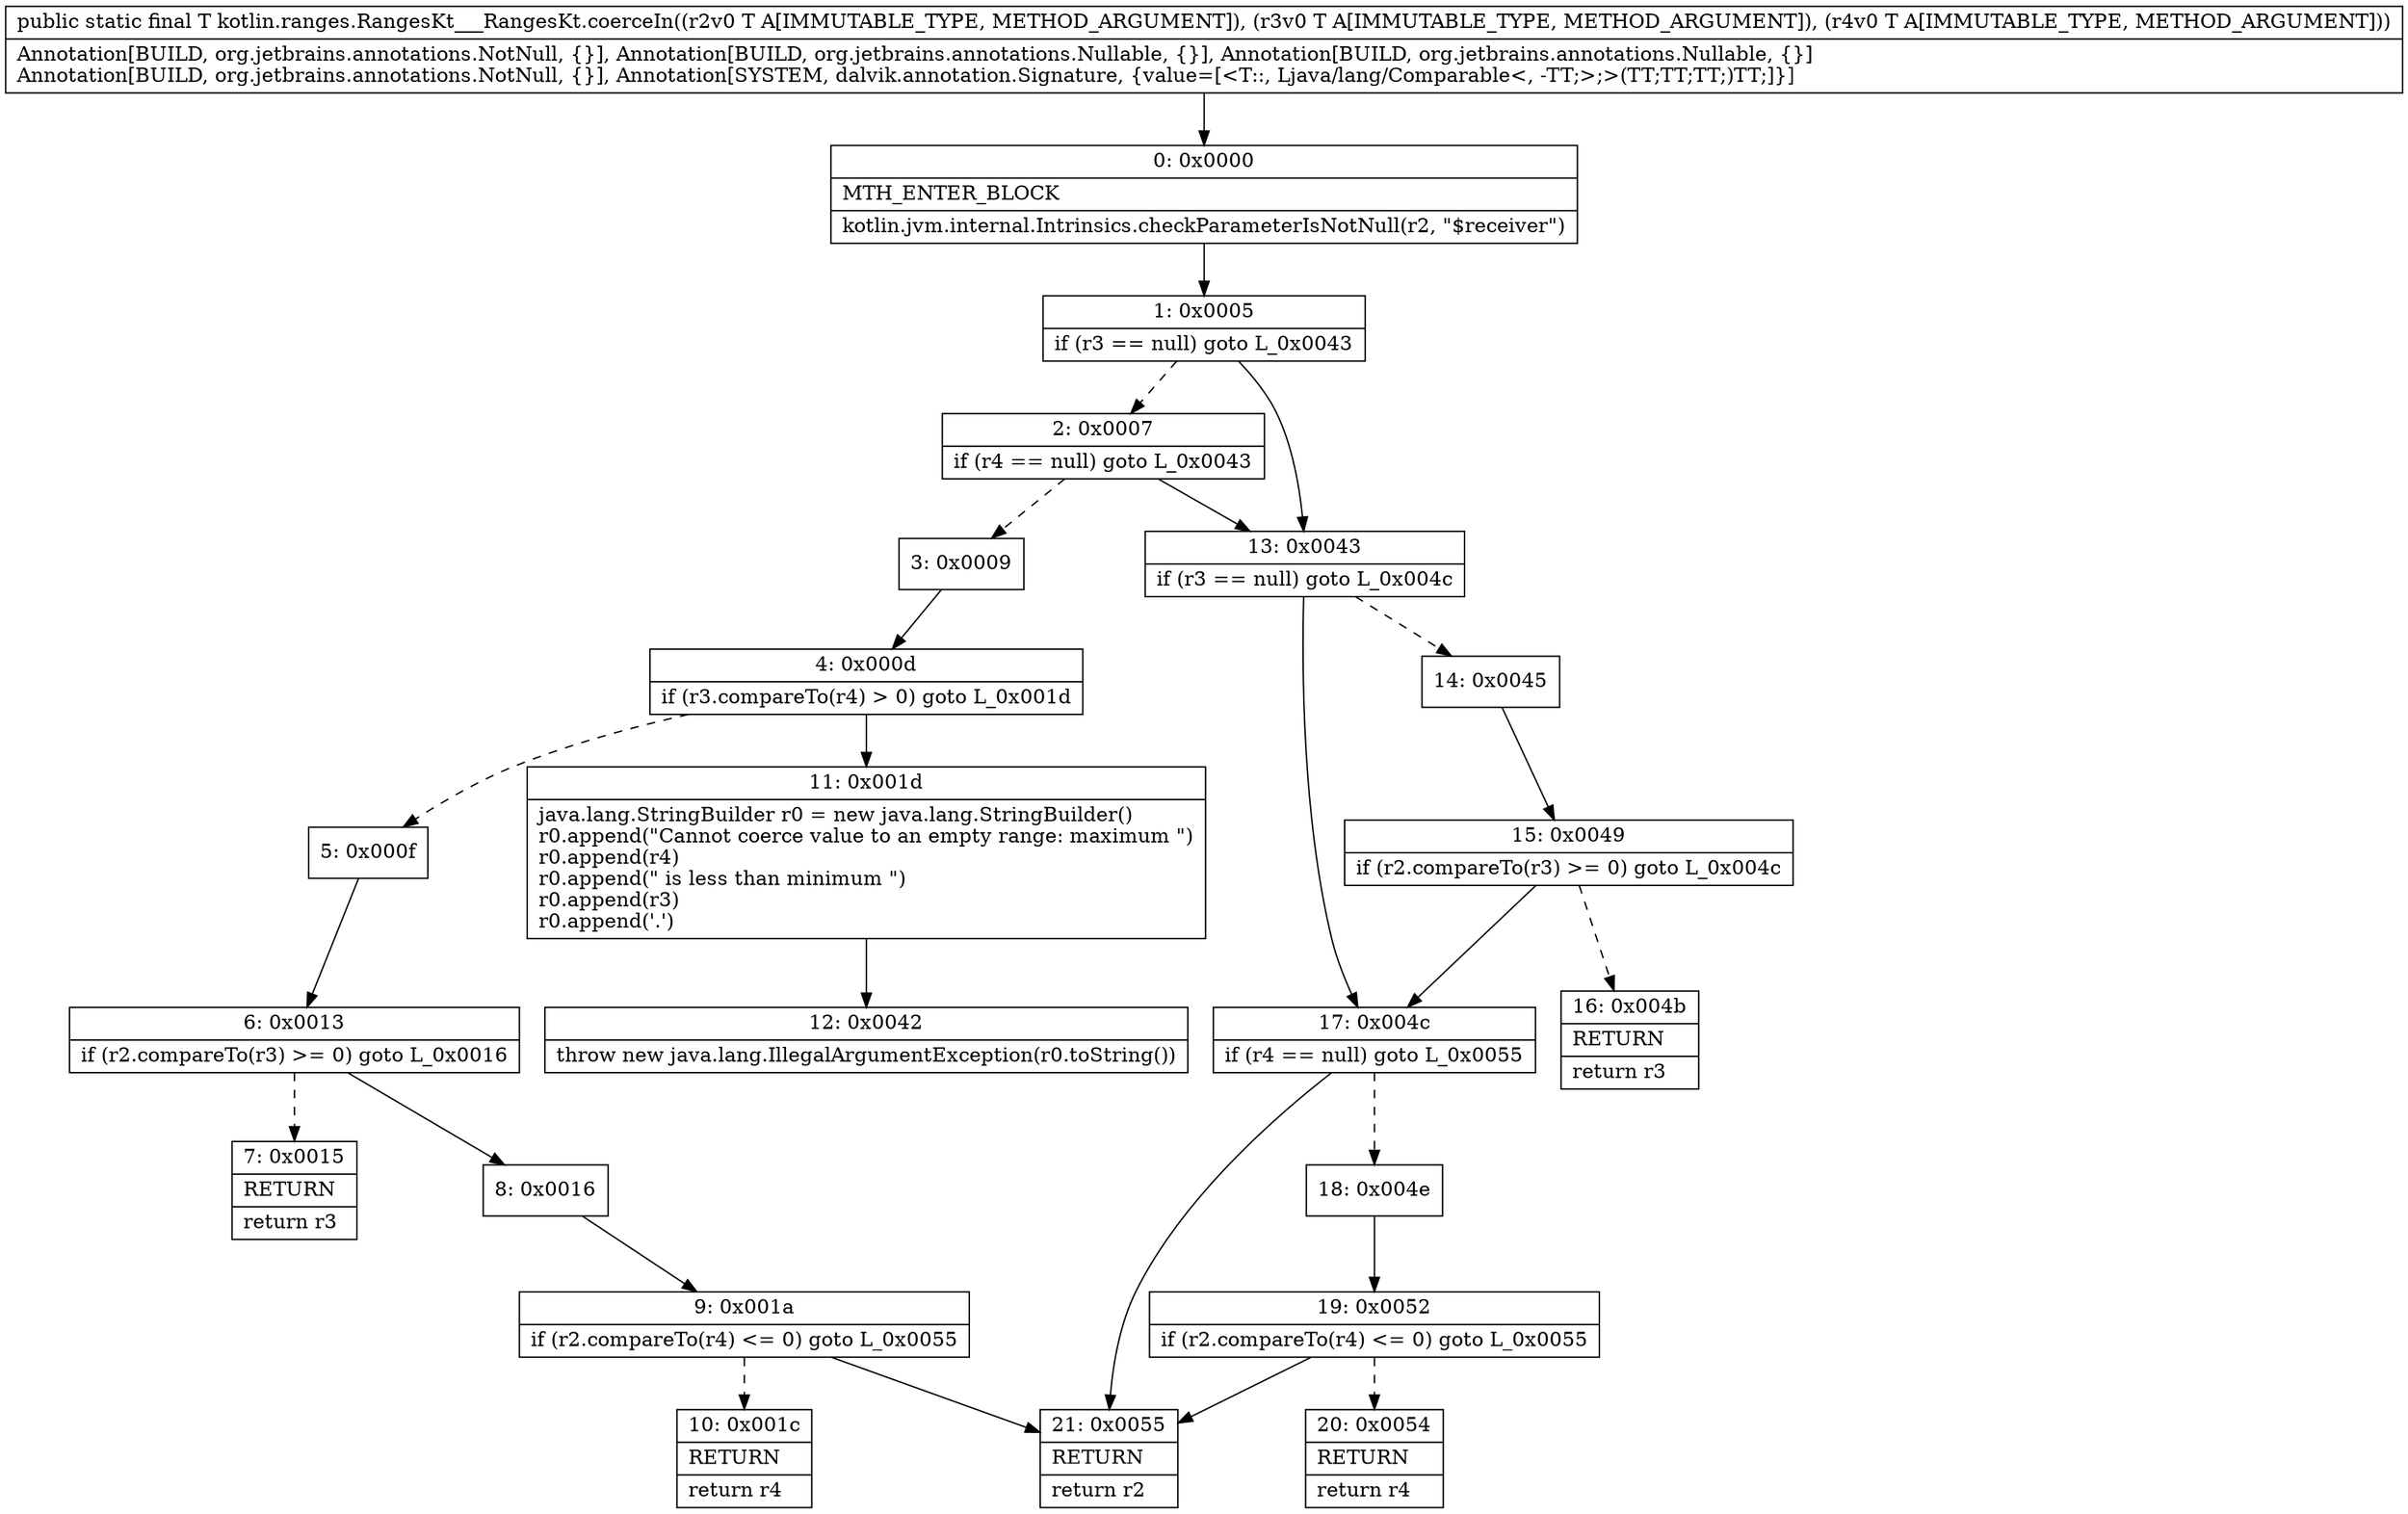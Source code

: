 digraph "CFG forkotlin.ranges.RangesKt___RangesKt.coerceIn(Ljava\/lang\/Comparable;Ljava\/lang\/Comparable;Ljava\/lang\/Comparable;)Ljava\/lang\/Comparable;" {
Node_0 [shape=record,label="{0\:\ 0x0000|MTH_ENTER_BLOCK\l|kotlin.jvm.internal.Intrinsics.checkParameterIsNotNull(r2, \"$receiver\")\l}"];
Node_1 [shape=record,label="{1\:\ 0x0005|if (r3 == null) goto L_0x0043\l}"];
Node_2 [shape=record,label="{2\:\ 0x0007|if (r4 == null) goto L_0x0043\l}"];
Node_3 [shape=record,label="{3\:\ 0x0009}"];
Node_4 [shape=record,label="{4\:\ 0x000d|if (r3.compareTo(r4) \> 0) goto L_0x001d\l}"];
Node_5 [shape=record,label="{5\:\ 0x000f}"];
Node_6 [shape=record,label="{6\:\ 0x0013|if (r2.compareTo(r3) \>= 0) goto L_0x0016\l}"];
Node_7 [shape=record,label="{7\:\ 0x0015|RETURN\l|return r3\l}"];
Node_8 [shape=record,label="{8\:\ 0x0016}"];
Node_9 [shape=record,label="{9\:\ 0x001a|if (r2.compareTo(r4) \<= 0) goto L_0x0055\l}"];
Node_10 [shape=record,label="{10\:\ 0x001c|RETURN\l|return r4\l}"];
Node_11 [shape=record,label="{11\:\ 0x001d|java.lang.StringBuilder r0 = new java.lang.StringBuilder()\lr0.append(\"Cannot coerce value to an empty range: maximum \")\lr0.append(r4)\lr0.append(\" is less than minimum \")\lr0.append(r3)\lr0.append('.')\l}"];
Node_12 [shape=record,label="{12\:\ 0x0042|throw new java.lang.IllegalArgumentException(r0.toString())\l}"];
Node_13 [shape=record,label="{13\:\ 0x0043|if (r3 == null) goto L_0x004c\l}"];
Node_14 [shape=record,label="{14\:\ 0x0045}"];
Node_15 [shape=record,label="{15\:\ 0x0049|if (r2.compareTo(r3) \>= 0) goto L_0x004c\l}"];
Node_16 [shape=record,label="{16\:\ 0x004b|RETURN\l|return r3\l}"];
Node_17 [shape=record,label="{17\:\ 0x004c|if (r4 == null) goto L_0x0055\l}"];
Node_18 [shape=record,label="{18\:\ 0x004e}"];
Node_19 [shape=record,label="{19\:\ 0x0052|if (r2.compareTo(r4) \<= 0) goto L_0x0055\l}"];
Node_20 [shape=record,label="{20\:\ 0x0054|RETURN\l|return r4\l}"];
Node_21 [shape=record,label="{21\:\ 0x0055|RETURN\l|return r2\l}"];
MethodNode[shape=record,label="{public static final T kotlin.ranges.RangesKt___RangesKt.coerceIn((r2v0 T A[IMMUTABLE_TYPE, METHOD_ARGUMENT]), (r3v0 T A[IMMUTABLE_TYPE, METHOD_ARGUMENT]), (r4v0 T A[IMMUTABLE_TYPE, METHOD_ARGUMENT]))  | Annotation[BUILD, org.jetbrains.annotations.NotNull, \{\}], Annotation[BUILD, org.jetbrains.annotations.Nullable, \{\}], Annotation[BUILD, org.jetbrains.annotations.Nullable, \{\}]\lAnnotation[BUILD, org.jetbrains.annotations.NotNull, \{\}], Annotation[SYSTEM, dalvik.annotation.Signature, \{value=[\<T::, Ljava\/lang\/Comparable\<, \-TT;\>;\>(TT;TT;TT;)TT;]\}]\l}"];
MethodNode -> Node_0;
Node_0 -> Node_1;
Node_1 -> Node_2[style=dashed];
Node_1 -> Node_13;
Node_2 -> Node_3[style=dashed];
Node_2 -> Node_13;
Node_3 -> Node_4;
Node_4 -> Node_5[style=dashed];
Node_4 -> Node_11;
Node_5 -> Node_6;
Node_6 -> Node_7[style=dashed];
Node_6 -> Node_8;
Node_8 -> Node_9;
Node_9 -> Node_10[style=dashed];
Node_9 -> Node_21;
Node_11 -> Node_12;
Node_13 -> Node_14[style=dashed];
Node_13 -> Node_17;
Node_14 -> Node_15;
Node_15 -> Node_16[style=dashed];
Node_15 -> Node_17;
Node_17 -> Node_18[style=dashed];
Node_17 -> Node_21;
Node_18 -> Node_19;
Node_19 -> Node_20[style=dashed];
Node_19 -> Node_21;
}

